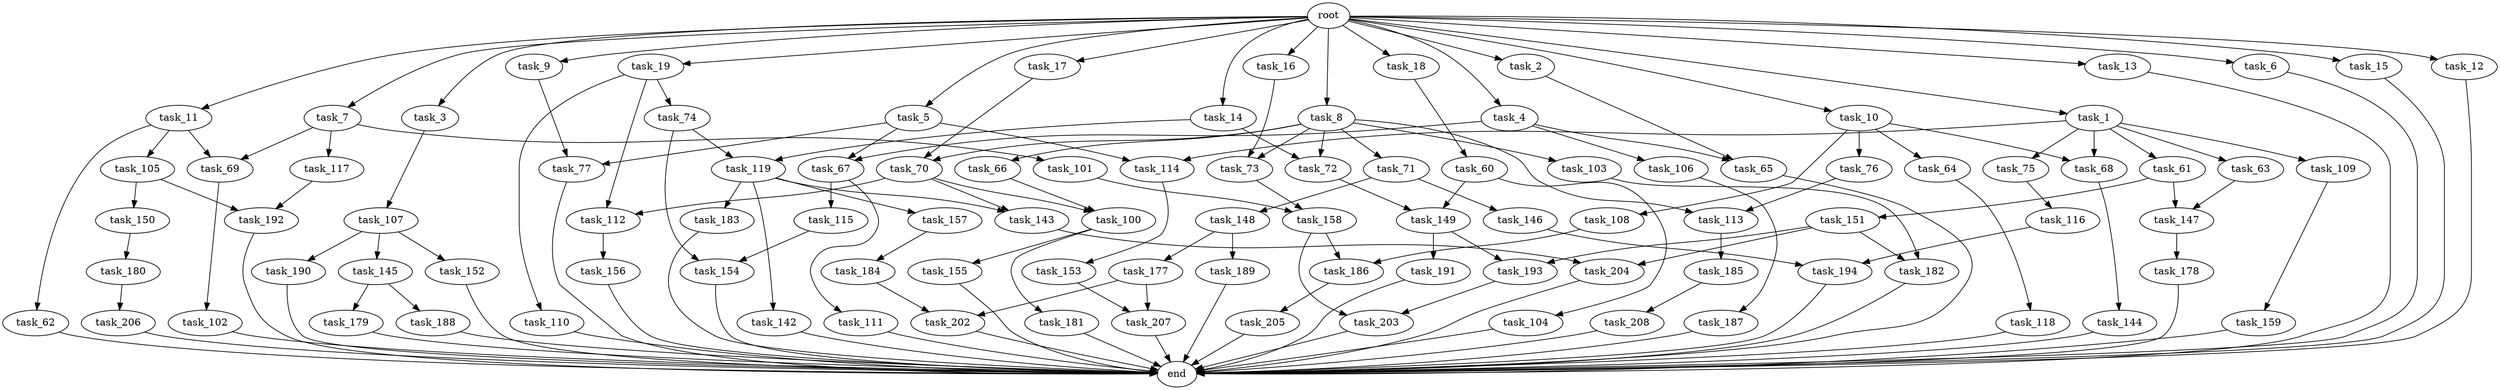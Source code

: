 digraph G {
  task_181 [size="1717986918.400000"];
  task_104 [size="429496729.600000"];
  task_64 [size="154618822.656000"];
  task_179 [size="841813590.016000"];
  task_17 [size="2.048000"];
  task_178 [size="154618822.656000"];
  task_190 [size="274877906.944000"];
  task_112 [size="1529008357.376000"];
  task_69 [size="2817498546.176000"];
  task_11 [size="2.048000"];
  task_155 [size="1717986918.400000"];
  task_109 [size="1717986918.400000"];
  task_189 [size="1099511627.776000"];
  task_73 [size="893353197.568000"];
  task_67 [size="2233382993.920000"];
  task_113 [size="549755813.888000"];
  task_7 [size="2.048000"];
  task_192 [size="1786706395.136000"];
  task_177 [size="1099511627.776000"];
  task_157 [size="1099511627.776000"];
  task_187 [size="68719476.736000"];
  task_185 [size="618475290.624000"];
  task_115 [size="1391569403.904000"];
  task_75 [size="1717986918.400000"];
  task_206 [size="841813590.016000"];
  task_158 [size="1666447310.848000"];
  task_203 [size="773094113.280000"];
  task_63 [size="1717986918.400000"];
  task_188 [size="841813590.016000"];
  task_119 [size="1872605741.056000"];
  task_107 [size="1099511627.776000"];
  task_72 [size="1992864825.344000"];
  task_118 [size="68719476.736000"];
  task_142 [size="1099511627.776000"];
  task_105 [size="1099511627.776000"];
  task_145 [size="274877906.944000"];
  task_3 [size="2.048000"];
  task_202 [size="1116691496.960000"];
  task_207 [size="2233382993.920000"];
  task_14 [size="2.048000"];
  task_62 [size="1099511627.776000"];
  task_153 [size="1391569403.904000"];
  task_147 [size="1116691496.960000"];
  task_114 [size="2559800508.416000"];
  task_108 [size="154618822.656000"];
  task_146 [size="274877906.944000"];
  task_100 [size="1717986918.400000"];
  task_9 [size="2.048000"];
  task_149 [size="1821066133.504000"];
  task_16 [size="2.048000"];
  task_8 [size="2.048000"];
  end [size="0.000000"];
  root [size="0.000000"];
  task_184 [size="154618822.656000"];
  task_65 [size="2783138807.808000"];
  task_4 [size="2.048000"];
  task_70 [size="1116691496.960000"];
  task_60 [size="1717986918.400000"];
  task_19 [size="2.048000"];
  task_13 [size="2.048000"];
  task_143 [size="2199023255.552000"];
  task_194 [size="309237645.312000"];
  task_101 [size="1717986918.400000"];
  task_66 [size="274877906.944000"];
  task_5 [size="2.048000"];
  task_144 [size="1717986918.400000"];
  task_204 [size="1786706395.136000"];
  task_154 [size="223338299.392000"];
  task_61 [size="1717986918.400000"];
  task_6 [size="2.048000"];
  task_116 [size="1717986918.400000"];
  task_150 [size="68719476.736000"];
  task_152 [size="274877906.944000"];
  task_106 [size="1391569403.904000"];
  task_117 [size="1717986918.400000"];
  task_18 [size="2.048000"];
  task_15 [size="2.048000"];
  task_10 [size="2.048000"];
  task_110 [size="429496729.600000"];
  task_148 [size="274877906.944000"];
  task_186 [size="687194767.360000"];
  task_74 [size="429496729.600000"];
  task_182 [size="2559800508.416000"];
  task_103 [size="274877906.944000"];
  task_183 [size="1099511627.776000"];
  task_208 [size="1717986918.400000"];
  task_180 [size="1099511627.776000"];
  task_159 [size="429496729.600000"];
  task_151 [size="841813590.016000"];
  task_156 [size="429496729.600000"];
  task_68 [size="1872605741.056000"];
  task_2 [size="2.048000"];
  task_71 [size="274877906.944000"];
  task_205 [size="1099511627.776000"];
  task_12 [size="2.048000"];
  task_111 [size="1391569403.904000"];
  task_191 [size="274877906.944000"];
  task_102 [size="618475290.624000"];
  task_193 [size="1992864825.344000"];
  task_77 [size="1460288880.640000"];
  task_76 [size="154618822.656000"];
  task_1 [size="2.048000"];

  task_181 -> end [size="1.000000"];
  task_104 -> end [size="1.000000"];
  task_64 -> task_118 [size="33554432.000000"];
  task_179 -> end [size="1.000000"];
  task_17 -> task_70 [size="411041792.000000"];
  task_178 -> end [size="1.000000"];
  task_190 -> end [size="1.000000"];
  task_112 -> task_156 [size="209715200.000000"];
  task_69 -> task_102 [size="301989888.000000"];
  task_11 -> task_69 [size="536870912.000000"];
  task_11 -> task_62 [size="536870912.000000"];
  task_11 -> task_105 [size="536870912.000000"];
  task_155 -> end [size="1.000000"];
  task_109 -> task_159 [size="209715200.000000"];
  task_189 -> end [size="1.000000"];
  task_73 -> task_158 [size="679477248.000000"];
  task_67 -> task_111 [size="679477248.000000"];
  task_67 -> task_115 [size="679477248.000000"];
  task_113 -> task_185 [size="301989888.000000"];
  task_7 -> task_69 [size="838860800.000000"];
  task_7 -> task_117 [size="838860800.000000"];
  task_7 -> task_101 [size="838860800.000000"];
  task_192 -> end [size="1.000000"];
  task_177 -> task_207 [size="411041792.000000"];
  task_177 -> task_202 [size="411041792.000000"];
  task_157 -> task_184 [size="75497472.000000"];
  task_187 -> end [size="1.000000"];
  task_185 -> task_208 [size="838860800.000000"];
  task_115 -> task_154 [size="33554432.000000"];
  task_75 -> task_116 [size="838860800.000000"];
  task_206 -> end [size="1.000000"];
  task_158 -> task_186 [size="301989888.000000"];
  task_158 -> task_203 [size="301989888.000000"];
  task_203 -> end [size="1.000000"];
  task_63 -> task_147 [size="134217728.000000"];
  task_188 -> end [size="1.000000"];
  task_119 -> task_142 [size="536870912.000000"];
  task_119 -> task_183 [size="536870912.000000"];
  task_119 -> task_157 [size="536870912.000000"];
  task_119 -> task_143 [size="536870912.000000"];
  task_107 -> task_152 [size="134217728.000000"];
  task_107 -> task_145 [size="134217728.000000"];
  task_107 -> task_190 [size="134217728.000000"];
  task_72 -> task_149 [size="679477248.000000"];
  task_118 -> end [size="1.000000"];
  task_142 -> end [size="1.000000"];
  task_105 -> task_192 [size="33554432.000000"];
  task_105 -> task_150 [size="33554432.000000"];
  task_145 -> task_188 [size="411041792.000000"];
  task_145 -> task_179 [size="411041792.000000"];
  task_3 -> task_107 [size="536870912.000000"];
  task_202 -> end [size="1.000000"];
  task_207 -> end [size="1.000000"];
  task_14 -> task_72 [size="838860800.000000"];
  task_14 -> task_119 [size="838860800.000000"];
  task_62 -> end [size="1.000000"];
  task_153 -> task_207 [size="679477248.000000"];
  task_147 -> task_178 [size="75497472.000000"];
  task_114 -> task_153 [size="679477248.000000"];
  task_108 -> task_186 [size="33554432.000000"];
  task_146 -> task_194 [size="75497472.000000"];
  task_100 -> task_155 [size="838860800.000000"];
  task_100 -> task_181 [size="838860800.000000"];
  task_9 -> task_77 [size="301989888.000000"];
  task_149 -> task_191 [size="134217728.000000"];
  task_149 -> task_193 [size="134217728.000000"];
  task_16 -> task_73 [size="301989888.000000"];
  task_8 -> task_113 [size="134217728.000000"];
  task_8 -> task_66 [size="134217728.000000"];
  task_8 -> task_103 [size="134217728.000000"];
  task_8 -> task_73 [size="134217728.000000"];
  task_8 -> task_71 [size="134217728.000000"];
  task_8 -> task_72 [size="134217728.000000"];
  task_8 -> task_70 [size="134217728.000000"];
  root -> task_15 [size="1.000000"];
  root -> task_16 [size="1.000000"];
  root -> task_5 [size="1.000000"];
  root -> task_11 [size="1.000000"];
  root -> task_3 [size="1.000000"];
  root -> task_12 [size="1.000000"];
  root -> task_8 [size="1.000000"];
  root -> task_6 [size="1.000000"];
  root -> task_17 [size="1.000000"];
  root -> task_7 [size="1.000000"];
  root -> task_10 [size="1.000000"];
  root -> task_1 [size="1.000000"];
  root -> task_4 [size="1.000000"];
  root -> task_2 [size="1.000000"];
  root -> task_19 [size="1.000000"];
  root -> task_13 [size="1.000000"];
  root -> task_14 [size="1.000000"];
  root -> task_9 [size="1.000000"];
  root -> task_18 [size="1.000000"];
  task_184 -> task_202 [size="134217728.000000"];
  task_65 -> end [size="1.000000"];
  task_4 -> task_65 [size="679477248.000000"];
  task_4 -> task_67 [size="679477248.000000"];
  task_4 -> task_106 [size="679477248.000000"];
  task_70 -> task_112 [size="536870912.000000"];
  task_70 -> task_100 [size="536870912.000000"];
  task_70 -> task_143 [size="536870912.000000"];
  task_60 -> task_104 [size="209715200.000000"];
  task_60 -> task_149 [size="209715200.000000"];
  task_19 -> task_110 [size="209715200.000000"];
  task_19 -> task_74 [size="209715200.000000"];
  task_19 -> task_112 [size="209715200.000000"];
  task_13 -> end [size="1.000000"];
  task_143 -> task_204 [size="33554432.000000"];
  task_194 -> end [size="1.000000"];
  task_101 -> task_158 [size="134217728.000000"];
  task_66 -> task_100 [size="301989888.000000"];
  task_5 -> task_114 [size="411041792.000000"];
  task_5 -> task_67 [size="411041792.000000"];
  task_5 -> task_77 [size="411041792.000000"];
  task_144 -> end [size="1.000000"];
  task_204 -> end [size="1.000000"];
  task_154 -> end [size="1.000000"];
  task_61 -> task_151 [size="411041792.000000"];
  task_61 -> task_147 [size="411041792.000000"];
  task_6 -> end [size="1.000000"];
  task_116 -> task_194 [size="75497472.000000"];
  task_150 -> task_180 [size="536870912.000000"];
  task_152 -> end [size="1.000000"];
  task_106 -> task_187 [size="33554432.000000"];
  task_117 -> task_192 [size="838860800.000000"];
  task_18 -> task_60 [size="838860800.000000"];
  task_15 -> end [size="1.000000"];
  task_10 -> task_108 [size="75497472.000000"];
  task_10 -> task_68 [size="75497472.000000"];
  task_10 -> task_64 [size="75497472.000000"];
  task_10 -> task_76 [size="75497472.000000"];
  task_110 -> end [size="1.000000"];
  task_148 -> task_177 [size="536870912.000000"];
  task_148 -> task_189 [size="536870912.000000"];
  task_186 -> task_205 [size="536870912.000000"];
  task_74 -> task_119 [size="75497472.000000"];
  task_74 -> task_154 [size="75497472.000000"];
  task_182 -> end [size="1.000000"];
  task_103 -> task_182 [size="411041792.000000"];
  task_183 -> end [size="1.000000"];
  task_208 -> end [size="1.000000"];
  task_180 -> task_206 [size="411041792.000000"];
  task_159 -> end [size="1.000000"];
  task_151 -> task_204 [size="838860800.000000"];
  task_151 -> task_182 [size="838860800.000000"];
  task_151 -> task_193 [size="838860800.000000"];
  task_156 -> end [size="1.000000"];
  task_68 -> task_144 [size="838860800.000000"];
  task_2 -> task_65 [size="679477248.000000"];
  task_71 -> task_146 [size="134217728.000000"];
  task_71 -> task_148 [size="134217728.000000"];
  task_205 -> end [size="1.000000"];
  task_12 -> end [size="1.000000"];
  task_111 -> end [size="1.000000"];
  task_191 -> end [size="1.000000"];
  task_102 -> end [size="1.000000"];
  task_193 -> task_203 [size="75497472.000000"];
  task_77 -> end [size="1.000000"];
  task_76 -> task_113 [size="134217728.000000"];
  task_1 -> task_109 [size="838860800.000000"];
  task_1 -> task_68 [size="838860800.000000"];
  task_1 -> task_75 [size="838860800.000000"];
  task_1 -> task_61 [size="838860800.000000"];
  task_1 -> task_114 [size="838860800.000000"];
  task_1 -> task_63 [size="838860800.000000"];
}

